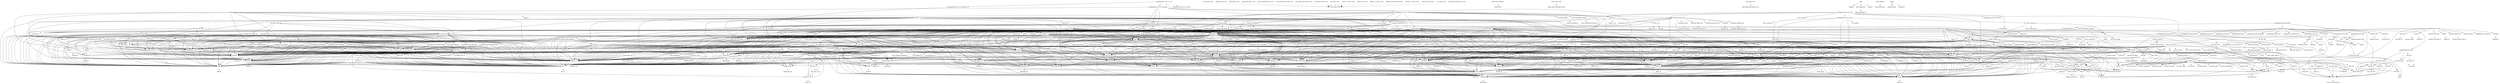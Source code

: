digraph depends {
    node [shape=plaintext]
alsa_state -> alsa_state_lic [style=dotted];
alsa_state -> alsa_states [style=dotted];
alsa_state -> alsa_utils_alsactl;
alsa_utils_alsactl -> alsa_states [style=dotted];
alsa_utils_alsactl -> libasound2;
alsa_utils_alsamixer -> libasound2;
alsa_utils_alsamixer -> libformw5;
alsa_utils_alsamixer -> libmenuw5;
alsa_utils_alsamixer -> libncursesw5;
alsa_utils_alsamixer -> libpanelw5;
alsa_utils_alsamixer -> libtinfo5;
apm -> libapm1;
apmd -> apmd_lic [style=dotted];
apmd -> libapm1;
avahi_daemon -> base_passwd;
avahi_daemon -> libavahi_common3;
avahi_daemon -> libavahi_core7;
avahi_daemon -> libcap2;
avahi_daemon -> libdaemon0;
avahi_daemon -> libdbus_1_3;
avahi_daemon -> libexpat1;
avahi_daemon -> libnss_mdns [style=dotted];
avahi_daemon -> shadow;
avahi_locale_en_gb -> virtual_locale_en_gb [style=dotted];
base_files -> base_files_lic [style=dotted];
base_passwd -> base_passwd_lic [style=dotted];
bluez4 -> bluez4_lic [style=dotted];
bluez4 -> bluez4_systemd [style=dotted];
bluez4 -> libdbus_1_3;
bluez4 -> libglib_2_0_0;
bluez4 -> libreadline6;
bluez4 -> libsystemd_daemon0;
bluez4 -> libudev1;
bluez4 -> libusb_0_1_4;
bluez4 -> libusb_1_0_0;
bluez4_systemd -> bluez4;
bluez4_systemd -> systemd;
busybox -> busybox_lic [style=dotted];
busybox -> busybox_syslog [style=dotted];
busybox -> busybox_udhcpc [style=dotted];
busybox_syslog -> busybox_syslog_systemd [style=dotted];
busybox_syslog_systemd -> busybox_syslog;
busybox_syslog_systemd -> systemd;
connman -> base_passwd;
connman -> bluez4;
connman -> connman_conf [style=dotted];
connman -> connman_lic [style=dotted];
connman -> connman_systemd [style=dotted];
connman -> dbus_1;
connman -> iptables;
connman -> libdbus_1_3;
connman -> libglib_2_0_0;
connman -> libgnutls26;
connman -> ofono;
connman -> shadow;
connman -> wpa_supplicant;
connman_conf -> connman_conf_lic [style=dotted];
connman_gnome -> connman;
connman_gnome -> connman_gnome_lic [style=dotted];
connman_gnome -> hicolor_icon_theme;
connman_gnome -> libdbus_glib_1_2;
connman_gnome -> libglib_2_0_0;
connman_gnome -> libgtk_2_0;
connman_systemd -> connman;
connman_systemd -> systemd;
dbus_1 -> base_passwd;
dbus_1 -> dbus_lic [style=dotted];
dbus_1 -> libdbus_1_3;
dbus_1 -> libexpat1;
dbus_1 -> libx11_6;
dbus_1 -> shadow;
dbus_wait -> dbus_wait_lic [style=dotted];
dbus_wait -> libdbus_1_3;
dropbear -> dropbear_lic [style=dotted];
dropbear -> dropbear_systemd [style=dotted];
dropbear -> libz1;
dropbear_systemd -> dropbear;
dropbear_systemd -> systemd;
e2fsprogs_e2fsck -> libblkid1;
e2fsprogs_e2fsck -> libcom_err2;
e2fsprogs_e2fsck -> libe2p2;
e2fsprogs_e2fsck -> libext2fs2;
e2fsprogs_e2fsck -> libuuid1;
eglibc_gconv_iso8859_1 -> eglibc_gconv;
eglibc_locale_en_gb -> virtual_locale_en_gb [style=dotted];
fbset -> fbset_lic [style=dotted];
fbset -> fbset_modes [style=dotted];
fbset_modes -> fbset_modes_lic [style=dotted];
fontconfig_utils -> libfontconfig1;
formfactor -> formfactor_lic [style=dotted];
gaku -> gaku_lic [style=dotted];
gaku -> gst_plugins_base_alsa [style=dotted];
gaku -> gst_plugins_base_audioconvert;
gaku -> gst_plugins_base_audioresample;
gaku -> gst_plugins_base_ogg [style=dotted];
gaku -> gst_plugins_base_playbin;
gaku -> gst_plugins_base_typefindfunctions;
gaku -> gst_plugins_base_vorbis [style=dotted];
gaku -> gst_plugins_good_id3demux [style=dotted];
gaku -> gstreamer;
gaku -> libglib_2_0_0;
gaku -> libgtk_2_0;
gaku -> libowl_av0;
gconf -> dbus_x11;
gconf -> gconf_lic [style=dotted];
gconf -> libdbus_1_3;
gconf -> libdbus_glib_1_2;
gconf -> libffi6;
gconf -> libglib_2_0_0;
gconf -> libxml2;
gconf -> libz1;
gconf -> polkit;
gconf_locale_en_gb -> virtual_locale_en_gb [style=dotted];
gdk_pixbuf -> gdk_pixbuf_lic [style=dotted];
gdk_pixbuf -> libffi6;
gdk_pixbuf -> libglib_2_0_0;
gdk_pixbuf -> libpng15_15;
gdk_pixbuf -> libz1;
gdk_pixbuf_loader_gif -> gdk_pixbuf;
gdk_pixbuf_loader_gif -> libffi6;
gdk_pixbuf_loader_gif -> libglib_2_0_0;
gdk_pixbuf_loader_gif -> libpng15_15;
gdk_pixbuf_loader_gif -> libz1;
gdk_pixbuf_loader_jpeg -> gdk_pixbuf;
gdk_pixbuf_loader_jpeg -> libffi6;
gdk_pixbuf_loader_jpeg -> libglib_2_0_0;
gdk_pixbuf_loader_jpeg -> libjpeg8;
gdk_pixbuf_loader_jpeg -> libpng15_15;
gdk_pixbuf_loader_jpeg -> libz1;
gdk_pixbuf_loader_png -> gdk_pixbuf;
gdk_pixbuf_loader_png -> libffi6;
gdk_pixbuf_loader_png -> libglib_2_0_0;
gdk_pixbuf_loader_png -> libpng15_15;
gdk_pixbuf_loader_png -> libz1;
gdk_pixbuf_loader_xpm -> gdk_pixbuf;
gdk_pixbuf_loader_xpm -> libffi6;
gdk_pixbuf_loader_xpm -> libglib_2_0_0;
gdk_pixbuf_loader_xpm -> libpng15_15;
gdk_pixbuf_loader_xpm -> libz1;
gdk_pixbuf_locale_en_gb -> virtual_locale_en_gb [style=dotted];
glib_networking -> glib_networking_lic [style=dotted];
glib_networking -> libcap2;
glib_networking -> libffi6;
glib_networking -> libgcrypt11;
glib_networking -> libglib_2_0_0;
glib_networking -> libgnutls26;
glib_networking -> libgpg_error0;
glib_networking -> libproxy;
glib_networking -> libtasn1_3;
glib_networking -> libz1;
glib_networking_locale_en_gb -> virtual_locale_en_gb [style=dotted];
gst_meta_audio -> gst_meta_base;
gst_meta_audio -> gst_plugins_base_ogg;
gst_meta_audio -> gst_plugins_base_vorbis;
gst_meta_audio -> gst_plugins_good_flac;
gst_meta_audio -> gst_plugins_good_wavparse;
gst_meta_base -> gst_meta_base_lic [style=dotted];
gst_meta_base -> gst_meta_x11_base;
gst_meta_base -> gst_plugins_base_alsa;
gst_meta_base -> gst_plugins_base_audioconvert;
gst_meta_base -> gst_plugins_base_audioresample;
gst_meta_base -> gst_plugins_base_decodebin2;
gst_meta_base -> gst_plugins_base_decodebin;
gst_meta_base -> gst_plugins_base_ffmpegcolorspace;
gst_meta_base -> gst_plugins_base_gio;
gst_meta_base -> gst_plugins_base_playbin;
gst_meta_base -> gst_plugins_base_typefindfunctions;
gst_meta_base -> gst_plugins_base_videoscale;
gst_meta_base -> gst_plugins_base_volume;
gst_meta_base -> gst_plugins_good_autodetect;
gst_meta_base -> gst_plugins_good_souphttpsrc;
gst_meta_base -> gstreamer;
gst_meta_video -> gst_meta_audio [style=dotted];
gst_meta_video -> gst_meta_base;
gst_meta_video -> gst_plugins_base_theora;
gst_meta_video -> gst_plugins_good_avi;
gst_meta_video -> gst_plugins_good_matroska;
gst_meta_x11_base -> gst_plugins_base_ximagesink [style=dotted];
gst_meta_x11_base -> gst_plugins_base_xvimagesink [style=dotted];
gst_plugins_base -> gst_plugins_base_lic [style=dotted];
gst_plugins_base_alsa -> gst_plugins_base;
gst_plugins_base_alsa -> gstreamer;
gst_plugins_base_alsa -> libasound2;
gst_plugins_base_alsa -> libffi6;
gst_plugins_base_alsa -> libglib_2_0_0;
gst_plugins_base_alsa -> libgstaudio_0_10_0;
gst_plugins_base_alsa -> libgstinterfaces_0_10_0;
gst_plugins_base_alsa -> libgstpbutils_0_10_0;
gst_plugins_base_alsa -> libxml2;
gst_plugins_base_alsa -> libz1;
gst_plugins_base_audioconvert -> gst_plugins_base;
gst_plugins_base_audioconvert -> gstreamer;
gst_plugins_base_audioconvert -> libffi6;
gst_plugins_base_audioconvert -> libglib_2_0_0;
gst_plugins_base_audioconvert -> libgstaudio_0_10_0;
gst_plugins_base_audioconvert -> libgstinterfaces_0_10_0;
gst_plugins_base_audioconvert -> libgstpbutils_0_10_0;
gst_plugins_base_audioconvert -> libxml2;
gst_plugins_base_audioconvert -> libz1;
gst_plugins_base_audioresample -> gst_plugins_base;
gst_plugins_base_audioresample -> gstreamer;
gst_plugins_base_audioresample -> libffi6;
gst_plugins_base_audioresample -> libglib_2_0_0;
gst_plugins_base_audioresample -> libxml2;
gst_plugins_base_audioresample -> libz1;
gst_plugins_base_decodebin -> gst_plugins_base;
gst_plugins_base_decodebin -> gstreamer;
gst_plugins_base_decodebin -> libffi6;
gst_plugins_base_decodebin -> libglib_2_0_0;
gst_plugins_base_decodebin -> libgstpbutils_0_10_0;
gst_plugins_base_decodebin -> libxml2;
gst_plugins_base_decodebin -> libz1;
gst_plugins_base_decodebin2 -> gst_plugins_base;
gst_plugins_base_decodebin2 -> gstreamer;
gst_plugins_base_decodebin2 -> libffi6;
gst_plugins_base_decodebin2 -> libglib_2_0_0;
gst_plugins_base_decodebin2 -> libgstpbutils_0_10_0;
gst_plugins_base_decodebin2 -> libxml2;
gst_plugins_base_decodebin2 -> libz1;
gst_plugins_base_ffmpegcolorspace -> gst_plugins_base;
gst_plugins_base_ffmpegcolorspace -> gstreamer;
gst_plugins_base_ffmpegcolorspace -> libffi6;
gst_plugins_base_ffmpegcolorspace -> libglib_2_0_0;
gst_plugins_base_ffmpegcolorspace -> libgstvideo_0_10_0;
gst_plugins_base_ffmpegcolorspace -> libxml2;
gst_plugins_base_ffmpegcolorspace -> libz1;
gst_plugins_base_gio -> gst_plugins_base;
gst_plugins_base_gio -> gstreamer;
gst_plugins_base_gio -> libffi6;
gst_plugins_base_gio -> libglib_2_0_0;
gst_plugins_base_gio -> libxml2;
gst_plugins_base_gio -> libz1;
gst_plugins_base_locale_en_gb -> virtual_locale_en_gb [style=dotted];
gst_plugins_base_ogg -> gst_plugins_base;
gst_plugins_base_ogg -> gstreamer;
gst_plugins_base_ogg -> libffi6;
gst_plugins_base_ogg -> libglib_2_0_0;
gst_plugins_base_ogg -> libgstaudio_0_10_0;
gst_plugins_base_ogg -> libgstinterfaces_0_10_0;
gst_plugins_base_ogg -> libgstpbutils_0_10_0;
gst_plugins_base_ogg -> libgstriff_0_10_0;
gst_plugins_base_ogg -> libgsttag_0_10_0;
gst_plugins_base_ogg -> libogg0;
gst_plugins_base_ogg -> libxml2;
gst_plugins_base_ogg -> libz1;
gst_plugins_base_playbin -> gst_plugins_base;
gst_plugins_base_playbin -> gstreamer;
gst_plugins_base_playbin -> libffi6;
gst_plugins_base_playbin -> libglib_2_0_0;
gst_plugins_base_playbin -> libgstinterfaces_0_10_0;
gst_plugins_base_playbin -> libgstpbutils_0_10_0;
gst_plugins_base_playbin -> libgstvideo_0_10_0;
gst_plugins_base_playbin -> libxml2;
gst_plugins_base_playbin -> libz1;
gst_plugins_base_theora -> gst_plugins_base;
gst_plugins_base_theora -> gstreamer;
gst_plugins_base_theora -> libffi6;
gst_plugins_base_theora -> libglib_2_0_0;
gst_plugins_base_theora -> libgsttag_0_10_0;
gst_plugins_base_theora -> libgstvideo_0_10_0;
gst_plugins_base_theora -> libogg0;
gst_plugins_base_theora -> libtheora;
gst_plugins_base_theora -> libxml2;
gst_plugins_base_theora -> libz1;
gst_plugins_base_typefindfunctions -> gst_plugins_base;
gst_plugins_base_typefindfunctions -> gstreamer;
gst_plugins_base_typefindfunctions -> libffi6;
gst_plugins_base_typefindfunctions -> libglib_2_0_0;
gst_plugins_base_typefindfunctions -> libgstpbutils_0_10_0;
gst_plugins_base_typefindfunctions -> libxml2;
gst_plugins_base_typefindfunctions -> libz1;
gst_plugins_base_videoscale -> gst_plugins_base;
gst_plugins_base_videoscale -> gstreamer;
gst_plugins_base_videoscale -> libffi6;
gst_plugins_base_videoscale -> libglib_2_0_0;
gst_plugins_base_videoscale -> libgstvideo_0_10_0;
gst_plugins_base_videoscale -> libxml2;
gst_plugins_base_videoscale -> libz1;
gst_plugins_base_volume -> gst_plugins_base;
gst_plugins_base_volume -> gstreamer;
gst_plugins_base_volume -> libffi6;
gst_plugins_base_volume -> libglib_2_0_0;
gst_plugins_base_volume -> libgstaudio_0_10_0;
gst_plugins_base_volume -> libgstinterfaces_0_10_0;
gst_plugins_base_volume -> libgstpbutils_0_10_0;
gst_plugins_base_volume -> libxml2;
gst_plugins_base_volume -> libz1;
gst_plugins_base_vorbis -> gst_plugins_base;
gst_plugins_base_vorbis -> gstreamer;
gst_plugins_base_vorbis -> libffi6;
gst_plugins_base_vorbis -> libglib_2_0_0;
gst_plugins_base_vorbis -> libgstaudio_0_10_0;
gst_plugins_base_vorbis -> libgstinterfaces_0_10_0;
gst_plugins_base_vorbis -> libgstpbutils_0_10_0;
gst_plugins_base_vorbis -> libgsttag_0_10_0;
gst_plugins_base_vorbis -> libogg0;
gst_plugins_base_vorbis -> libvorbis;
gst_plugins_base_vorbis -> libxml2;
gst_plugins_base_vorbis -> libz1;
gst_plugins_base_ximagesink -> gst_plugins_base;
gst_plugins_base_ximagesink -> gstreamer;
gst_plugins_base_ximagesink -> libffi6;
gst_plugins_base_ximagesink -> libglib_2_0_0;
gst_plugins_base_ximagesink -> libgstinterfaces_0_10_0;
gst_plugins_base_ximagesink -> libgstvideo_0_10_0;
gst_plugins_base_ximagesink -> libice6;
gst_plugins_base_ximagesink -> libsm6;
gst_plugins_base_ximagesink -> libuuid1;
gst_plugins_base_ximagesink -> libx11_6;
gst_plugins_base_ximagesink -> libxau6;
gst_plugins_base_ximagesink -> libxcb1;
gst_plugins_base_ximagesink -> libxdmcp6;
gst_plugins_base_ximagesink -> libxext6;
gst_plugins_base_ximagesink -> libxml2;
gst_plugins_base_ximagesink -> libz1;
gst_plugins_base_xvimagesink -> gst_plugins_base;
gst_plugins_base_xvimagesink -> gstreamer;
gst_plugins_base_xvimagesink -> libffi6;
gst_plugins_base_xvimagesink -> libglib_2_0_0;
gst_plugins_base_xvimagesink -> libgstinterfaces_0_10_0;
gst_plugins_base_xvimagesink -> libgstvideo_0_10_0;
gst_plugins_base_xvimagesink -> libice6;
gst_plugins_base_xvimagesink -> libsm6;
gst_plugins_base_xvimagesink -> libuuid1;
gst_plugins_base_xvimagesink -> libx11_6;
gst_plugins_base_xvimagesink -> libxau6;
gst_plugins_base_xvimagesink -> libxcb1;
gst_plugins_base_xvimagesink -> libxdmcp6;
gst_plugins_base_xvimagesink -> libxext6;
gst_plugins_base_xvimagesink -> libxml2;
gst_plugins_base_xvimagesink -> libxv1;
gst_plugins_base_xvimagesink -> libz1;
gst_plugins_good -> gst_plugins_good_lic [style=dotted];
gst_plugins_good_autodetect -> gst_plugins_good;
gst_plugins_good_autodetect -> gstreamer;
gst_plugins_good_autodetect -> libffi6;
gst_plugins_good_autodetect -> libglib_2_0_0;
gst_plugins_good_autodetect -> libxml2;
gst_plugins_good_autodetect -> libz1;
gst_plugins_good_avi -> gst_plugins_good;
gst_plugins_good_avi -> gstreamer;
gst_plugins_good_avi -> libffi6;
gst_plugins_good_avi -> libglib_2_0_0;
gst_plugins_good_avi -> libgstaudio_0_10_0;
gst_plugins_good_avi -> libgstinterfaces_0_10_0;
gst_plugins_good_avi -> libgstpbutils_0_10_0;
gst_plugins_good_avi -> libgstriff_0_10_0;
gst_plugins_good_avi -> libgsttag_0_10_0;
gst_plugins_good_avi -> libxml2;
gst_plugins_good_avi -> libz1;
gst_plugins_good_flac -> gst_plugins_good;
gst_plugins_good_flac -> gstreamer;
gst_plugins_good_flac -> libffi6;
gst_plugins_good_flac -> libflac8;
gst_plugins_good_flac -> libglib_2_0_0;
gst_plugins_good_flac -> libgstaudio_0_10_0;
gst_plugins_good_flac -> libgstinterfaces_0_10_0;
gst_plugins_good_flac -> libgstpbutils_0_10_0;
gst_plugins_good_flac -> libgsttag_0_10_0;
gst_plugins_good_flac -> libogg0;
gst_plugins_good_flac -> libxml2;
gst_plugins_good_flac -> libz1;
gst_plugins_good_id3demux -> gst_plugins_good;
gst_plugins_good_id3demux -> gstreamer;
gst_plugins_good_id3demux -> libffi6;
gst_plugins_good_id3demux -> libglib_2_0_0;
gst_plugins_good_id3demux -> libgstpbutils_0_10_0;
gst_plugins_good_id3demux -> libgsttag_0_10_0;
gst_plugins_good_id3demux -> libxml2;
gst_plugins_good_id3demux -> libz1;
gst_plugins_good_locale_en_gb -> virtual_locale_en_gb [style=dotted];
gst_plugins_good_matroska -> gst_plugins_good;
gst_plugins_good_matroska -> gstreamer;
gst_plugins_good_matroska -> libbz2_0;
gst_plugins_good_matroska -> libffi6;
gst_plugins_good_matroska -> libglib_2_0_0;
gst_plugins_good_matroska -> libgstaudio_0_10_0;
gst_plugins_good_matroska -> libgstinterfaces_0_10_0;
gst_plugins_good_matroska -> libgstpbutils_0_10_0;
gst_plugins_good_matroska -> libgstriff_0_10_0;
gst_plugins_good_matroska -> libgsttag_0_10_0;
gst_plugins_good_matroska -> libxml2;
gst_plugins_good_matroska -> libz1;
gst_plugins_good_souphttpsrc -> gst_plugins_good;
gst_plugins_good_souphttpsrc -> gstreamer;
gst_plugins_good_souphttpsrc -> libcap2;
gst_plugins_good_souphttpsrc -> libdbus_1_3;
gst_plugins_good_souphttpsrc -> libffi6;
gst_plugins_good_souphttpsrc -> libgcrypt11;
gst_plugins_good_souphttpsrc -> libglib_2_0_0;
gst_plugins_good_souphttpsrc -> libgnome_keyring0;
gst_plugins_good_souphttpsrc -> libgpg_error0;
gst_plugins_good_souphttpsrc -> libgsttag_0_10_0;
gst_plugins_good_souphttpsrc -> libsoup_2_4;
gst_plugins_good_souphttpsrc -> libsqlite3_0;
gst_plugins_good_souphttpsrc -> libxml2;
gst_plugins_good_souphttpsrc -> libz1;
gst_plugins_good_wavparse -> gst_plugins_good;
gst_plugins_good_wavparse -> gstreamer;
gst_plugins_good_wavparse -> libffi6;
gst_plugins_good_wavparse -> libglib_2_0_0;
gst_plugins_good_wavparse -> libgstaudio_0_10_0;
gst_plugins_good_wavparse -> libgstinterfaces_0_10_0;
gst_plugins_good_wavparse -> libgstpbutils_0_10_0;
gst_plugins_good_wavparse -> libgstriff_0_10_0;
gst_plugins_good_wavparse -> libgsttag_0_10_0;
gst_plugins_good_wavparse -> libxml2;
gst_plugins_good_wavparse -> libz1;
gstreamer -> gstreamer_lic [style=dotted];
gstreamer -> libffi6;
gstreamer -> libglib_2_0_0;
gstreamer -> libxml2;
gstreamer -> libz1;
gstreamer_locale_en_gb -> virtual_locale_en_gb [style=dotted];
gtk_locale_en_gb -> virtual_locale_en_gb [style=dotted];
gtk_sato_engine -> gdk_pixbuf;
gtk_sato_engine -> gtk_sato_engine_lic [style=dotted];
gtk_sato_engine -> harfbuzz;
gtk_sato_engine -> libatk_1_0_0;
gtk_sato_engine -> libcairo2;
gtk_sato_engine -> libexpat1;
gtk_sato_engine -> libffi6;
gtk_sato_engine -> libfontconfig1;
gtk_sato_engine -> libfreetype6;
gtk_sato_engine -> libglib_2_0_0;
gtk_sato_engine -> libgtk_2_0;
gtk_sato_engine -> libicudata50;
gtk_sato_engine -> libicule50;
gtk_sato_engine -> libicuuc50;
gtk_sato_engine -> libpixman_1_0;
gtk_sato_engine -> libpng15_15;
gtk_sato_engine -> libstdc6;
gtk_sato_engine -> libx11_6;
gtk_sato_engine -> libxau6;
gtk_sato_engine -> libxcb1;
gtk_sato_engine -> libxcb_render0;
gtk_sato_engine -> libxcb_shm0;
gtk_sato_engine -> libxdmcp6;
gtk_sato_engine -> libxext6;
gtk_sato_engine -> libxrender1;
gtk_sato_engine -> libz1;
gtk_sato_engine -> pango;
gtk_theme_sato -> gtk_sato_engine;
harfbuzz -> harfbuzz_lic [style=dotted];
harfbuzz -> libcairo2;
harfbuzz -> libffi6;
harfbuzz -> libfreetype6;
harfbuzz -> libglib_2_0_0;
harfbuzz -> libicudata50;
harfbuzz -> libicule50;
harfbuzz -> libicuuc50;
harfbuzz -> libstdc6;
hicolor_icon_theme -> hicolor_icon_theme;
hicolor_icon_theme -> hicolor_icon_theme_lic [style=dotted];
hostap_utils -> hostap_utils_lic [style=dotted];
initscripts -> initscripts_lic [style=dotted];
iptables -> iptables_lic [style=dotted];
irda_utils -> irda_utils_lic [style=dotted];
kmod -> kmod_lic [style=dotted];
kmod -> libkmod2;
leafpad -> leafpad_lic [style=dotted];
leafpad -> libcairo2;
leafpad -> libglib_2_0_0;
leafpad -> libgtk_2_0;
leafpad -> pango;
libacl1 -> libattr1;
libasound2 -> alsa_conf_base;
libasound_module_bluez -> libasound2;
libatk_1_0_0 -> libatk_1_0_lic [style=dotted];
libatk_1_0_0 -> libffi6;
libatk_1_0_0 -> libglib_2_0_0;
libatk_1_0_locale_en_gb -> virtual_locale_en_gb [style=dotted];
libavahi_client3 -> libavahi_common3;
libavahi_client3 -> libdbus_1_3;
libavahi_core7 -> libavahi_common3;
libblkid1 -> libuuid1;
libcairo2 -> libcairo_lic [style=dotted];
libcairo2 -> libexpat1;
libcairo2 -> libfontconfig1;
libcairo2 -> libfreetype6;
libcairo2 -> libpixman_1_0;
libcairo2 -> libpng15_15;
libcairo2 -> libx11_6;
libcairo2 -> libxau6;
libcairo2 -> libxcb1;
libcairo2 -> libxcb_render0;
libcairo2 -> libxcb_shm0;
libcairo2 -> libxdmcp6;
libcairo2 -> libxext6;
libcairo2 -> libxrender1;
libcairo2 -> libz1;
libcap2 -> libcap_lic [style=dotted];
libcroco -> libcroco_lic [style=dotted];
libcroco -> libglib_2_0_0;
libcroco -> libxml2;
libcroco -> libz1;
libdaemon0 -> libdaemon_lic [style=dotted];
libdbus_1_3 -> dbus_1 [style=dotted];
libdbus_glib_1_2 -> libdbus_1_3;
libdbus_glib_1_2 -> libdbus_glib_1_lic [style=dotted];
libdbus_glib_1_2 -> libffi6;
libdbus_glib_1_2 -> libglib_2_0_0;
libdbus_glib_1_2 -> libz1;
libdmx1 -> libdmx_lic [style=dotted];
libdmx1 -> libx11_6;
libdmx1 -> libxau6;
libdmx1 -> libxcb1;
libdmx1 -> libxdmcp6;
libdmx1 -> libxext6;
libdricore9_0_1_1 -> libstdc6;
libdrm2 -> libdrm_lic [style=dotted];
liberation_fonts -> fontconfig_utils;
liberation_fonts -> liberation_fonts_lic [style=dotted];
libexpat1 -> libexpat_lic [style=dotted];
libext2fs2 -> libblkid1;
libext2fs2 -> libcom_err2;
libfakekey0 -> libfakekey_lic [style=dotted];
libfakekey0 -> libx11_6;
libfakekey0 -> libxau6;
libfakekey0 -> libxcb1;
libfakekey0 -> libxdmcp6;
libfakekey0 -> libxext6;
libfakekey0 -> libxi6;
libfakekey0 -> libxtst6;
libffi6 -> libffi_lic [style=dotted];
libflac8 -> libogg0;
libfm -> gdk_pixbuf;
libfm -> harfbuzz;
libfm -> libatk_1_0_0;
libfm -> libcairo2;
libfm -> libexpat1;
libfm -> libffi6;
libfm -> libfm_lic [style=dotted];
libfm -> libfontconfig1;
libfm -> libfreetype6;
libfm -> libglib_2_0_0;
libfm -> libgtk_2_0;
libfm -> libicudata50;
libfm -> libicule50;
libfm -> libicuuc50;
libfm -> libmenu_cache2;
libfm -> libpixman_1_0;
libfm -> libpng15_15;
libfm -> libstdc6;
libfm -> libx11_6;
libfm -> libxau6;
libfm -> libxcb1;
libfm -> libxcb_render0;
libfm -> libxcb_shm0;
libfm -> libxdmcp6;
libfm -> libxext6;
libfm -> libxrender1;
libfm -> libz1;
libfm -> pango;
libfm_locale_en_gb -> virtual_locale_en_gb [style=dotted];
libfontconfig1 -> libexpat1;
libfontconfig1 -> libfontconfig_lic [style=dotted];
libfontconfig1 -> libfreetype6;
libfontenc1 -> libfontenc_lic [style=dotted];
libfontenc1 -> libz1;
libformw5 -> libncursesw5;
libformw5 -> libtinfo5;
libfreetype6 -> libfreetype_lic [style=dotted];
libgcrypt11 -> libcap2;
libgcrypt11 -> libgcrypt_lic [style=dotted];
libgcrypt11 -> libgpg_error0;
libglib_2_0_0 -> libffi6;
libglib_2_0_0 -> libglib_2_0_lic [style=dotted];
libglib_2_0_0 -> libz1;
libglib_2_0_locale_en_gb -> virtual_locale_en_gb [style=dotted];
libgnome_keyring0 -> libcap2;
libgnome_keyring0 -> libdbus_1_3;
libgnome_keyring0 -> libgcrypt11;
libgnome_keyring0 -> libglib_2_0_0;
libgnome_keyring0 -> libgnome_keyring_lic [style=dotted];
libgnome_keyring0 -> libgpg_error0;
libgnome_keyring_locale_en_gb -> virtual_locale_en_gb [style=dotted];
libgnutls26 -> libcap2;
libgnutls26 -> libgcrypt11;
libgnutls26 -> libgnutls_lic [style=dotted];
libgnutls26 -> libgpg_error0;
libgnutls26 -> libtasn1_3;
libgnutls26 -> libz1;
libgpg_error0 -> libgpg_error_lic [style=dotted];
libgstaudio_0_10_0 -> gstreamer;
libgstaudio_0_10_0 -> libffi6;
libgstaudio_0_10_0 -> libglib_2_0_0;
libgstaudio_0_10_0 -> libgstinterfaces_0_10_0;
libgstaudio_0_10_0 -> libgstpbutils_0_10_0;
libgstaudio_0_10_0 -> libxml2;
libgstaudio_0_10_0 -> libz1;
libgstinterfaces_0_10_0 -> gstreamer;
libgstinterfaces_0_10_0 -> libffi6;
libgstinterfaces_0_10_0 -> libglib_2_0_0;
libgstinterfaces_0_10_0 -> libxml2;
libgstinterfaces_0_10_0 -> libz1;
libgstpbutils_0_10_0 -> gstreamer;
libgstpbutils_0_10_0 -> libffi6;
libgstpbutils_0_10_0 -> libglib_2_0_0;
libgstpbutils_0_10_0 -> libxml2;
libgstpbutils_0_10_0 -> libz1;
libgstriff_0_10_0 -> gstreamer;
libgstriff_0_10_0 -> libffi6;
libgstriff_0_10_0 -> libglib_2_0_0;
libgstriff_0_10_0 -> libgstaudio_0_10_0;
libgstriff_0_10_0 -> libgstinterfaces_0_10_0;
libgstriff_0_10_0 -> libgstpbutils_0_10_0;
libgstriff_0_10_0 -> libgsttag_0_10_0;
libgstriff_0_10_0 -> libxml2;
libgstriff_0_10_0 -> libz1;
libgsttag_0_10_0 -> gstreamer;
libgsttag_0_10_0 -> libffi6;
libgsttag_0_10_0 -> libglib_2_0_0;
libgsttag_0_10_0 -> libxml2;
libgsttag_0_10_0 -> libz1;
libgstvideo_0_10_0 -> gstreamer;
libgstvideo_0_10_0 -> libffi6;
libgstvideo_0_10_0 -> libglib_2_0_0;
libgstvideo_0_10_0 -> libxml2;
libgstvideo_0_10_0 -> libz1;
libgtk_2_0 -> gdk_pixbuf;
libgtk_2_0 -> gdk_pixbuf_loader_gif [style=dotted];
libgtk_2_0 -> gdk_pixbuf_loader_jpeg [style=dotted];
libgtk_2_0 -> gdk_pixbuf_loader_png [style=dotted];
libgtk_2_0 -> gdk_pixbuf_loader_xpm [style=dotted];
libgtk_2_0 -> glibc_gconv_iso8859_1 [style=dotted];
libgtk_2_0 -> gtk_lic [style=dotted];
libgtk_2_0 -> harfbuzz;
libgtk_2_0 -> libatk_1_0_0;
libgtk_2_0 -> libcairo2;
libgtk_2_0 -> liberation_fonts [style=dotted];
libgtk_2_0 -> libexpat1;
libgtk_2_0 -> libffi6;
libgtk_2_0 -> libfontconfig1;
libgtk_2_0 -> libfreetype6;
libgtk_2_0 -> libglib_2_0_0;
libgtk_2_0 -> libicudata50;
libgtk_2_0 -> libicule50;
libgtk_2_0 -> libicuuc50;
libgtk_2_0 -> libpixman_1_0;
libgtk_2_0 -> libpng15_15;
libgtk_2_0 -> libstdc6;
libgtk_2_0 -> libx11_6;
libgtk_2_0 -> libxau6;
libgtk_2_0 -> libxcb1;
libgtk_2_0 -> libxcb_render0;
libgtk_2_0 -> libxcb_shm0;
libgtk_2_0 -> libxcomposite1;
libgtk_2_0 -> libxcursor1;
libgtk_2_0 -> libxdamage1;
libgtk_2_0 -> libxdmcp6;
libgtk_2_0 -> libxext6;
libgtk_2_0 -> libxfixes3;
libgtk_2_0 -> libxrandr2;
libgtk_2_0 -> libxrender1;
libgtk_2_0 -> libz1;
libgtk_2_0 -> pango;
libgtk_2_0 -> shared_mime_info [style=dotted];
libice6 -> libice_lic [style=dotted];
libicule50 -> libicudata50;
libicule50 -> libicuuc50;
libicule50 -> libstdc6;
libicuuc50 -> libicudata50;
libicuuc50 -> libstdc6;
libjpeg8 -> libjpeg_lic [style=dotted];
libmb1 -> libexpat1;
libmb1 -> libfontconfig1;
libmb1 -> libfreetype6;
libmb1 -> libjpeg8;
libmb1 -> libmb_lic [style=dotted];
libmb1 -> libpng15_15;
libmb1 -> libx11_6;
libmb1 -> libxau6;
libmb1 -> libxcb1;
libmb1 -> libxdmcp6;
libmb1 -> libxext6;
libmb1 -> libxft2;
libmb1 -> libxrender1;
libmb1 -> libxsettings_client0;
libmb1 -> libz1;
libmenu_cache2 -> libffi6;
libmenu_cache2 -> libglib_2_0_0;
libmenu_cache2 -> libmenu_cache_lic [style=dotted];
libmenu_cache2 -> libz1;
libmenuw5 -> libncursesw5;
libmenuw5 -> libtinfo5;
libncurses5 -> libtinfo5;
libncursesw5 -> libtinfo5;
libnl_3_201 -> libnl_3_lic [style=dotted];
libnl_3_cli -> libnl_3_201;
libnl_3_cli -> libnl_3_genl;
libnl_3_cli -> libnl_nf_3_201;
libnl_3_cli -> libnl_route_3_201;
libnl_3_genl -> libnl_3_201;
libnl_3_genl -> libnl_3_cli;
libnl_nf_3_201 -> libnl_3_201;
libnl_nf_3_201 -> libnl_route_3_201;
libnl_route_3_201 -> libnl_3_201;
libnss_mdns -> avahi_daemon;
libnss_mdns -> libnss_mdns_lic [style=dotted];
libogg0 -> libogg_lic [style=dotted];
libowl_av0 -> gdk_pixbuf;
libowl_av0 -> gst_meta_audio [style=dotted];
libowl_av0 -> gst_meta_base;
libowl_av0 -> gst_meta_video [style=dotted];
libowl_av0 -> gstreamer;
libowl_av0 -> harfbuzz;
libowl_av0 -> libatk_1_0_0;
libowl_av0 -> libcairo2;
libowl_av0 -> libexpat1;
libowl_av0 -> libffi6;
libowl_av0 -> libfontconfig1;
libowl_av0 -> libfreetype6;
libowl_av0 -> libglib_2_0_0;
libowl_av0 -> libgstinterfaces_0_10_0;
libowl_av0 -> libgtk_2_0;
libowl_av0 -> libicudata50;
libowl_av0 -> libicule50;
libowl_av0 -> libicuuc50;
libowl_av0 -> libowl_av_lic [style=dotted];
libowl_av0 -> libpixman_1_0;
libowl_av0 -> libpng15_15;
libowl_av0 -> libstdc6;
libowl_av0 -> libx11_6;
libowl_av0 -> libxau6;
libowl_av0 -> libxcb1;
libowl_av0 -> libxcb_render0;
libowl_av0 -> libxcb_shm0;
libowl_av0 -> libxdmcp6;
libowl_av0 -> libxext6;
libowl_av0 -> libxml2;
libowl_av0 -> libxrender1;
libowl_av0 -> libz1;
libowl_av0 -> pango;
libpanelw5 -> libncursesw5;
libpanelw5 -> libtinfo5;
libpciaccess0 -> libpciaccess_lic [style=dotted];
libpixman_1_0 -> libpixman_1_lic [style=dotted];
libpng15_15 -> libpng15_lic [style=dotted];
libpng15_15 -> libz1;
libproxy -> libglib_2_0_0;
libproxy -> libproxy_lic [style=dotted];
libproxy -> libstdc6;
libreadline6 -> libreadline_lic [style=dotted];
libreadline6 -> libtinfo5;
librsvg_2_2 -> gdk_pixbuf;
librsvg_2_2 -> harfbuzz;
librsvg_2_2 -> libcairo2;
librsvg_2_2 -> libcroco;
librsvg_2_2 -> libexpat1;
librsvg_2_2 -> libffi6;
librsvg_2_2 -> libfontconfig1;
librsvg_2_2 -> libfreetype6;
librsvg_2_2 -> libglib_2_0_0;
librsvg_2_2 -> libicudata50;
librsvg_2_2 -> libicule50;
librsvg_2_2 -> libicuuc50;
librsvg_2_2 -> libpixman_1_0;
librsvg_2_2 -> libpng15_15;
librsvg_2_2 -> librsvg_2_lic [style=dotted];
librsvg_2_2 -> libstdc6;
librsvg_2_2 -> libx11_6;
librsvg_2_2 -> libxau6;
librsvg_2_2 -> libxcb1;
librsvg_2_2 -> libxcb_render0;
librsvg_2_2 -> libxcb_shm0;
librsvg_2_2 -> libxdmcp6;
librsvg_2_2 -> libxext6;
librsvg_2_2 -> libxml2;
librsvg_2_2 -> libxrender1;
librsvg_2_2 -> libz1;
librsvg_2_2 -> pango;
libsdl_1_2_0 -> libsdl_1_2_lic [style=dotted];
libsdl_1_2_0 -> libts_1_0_0;
libsm6 -> libice6;
libsm6 -> libsm_lic [style=dotted];
libsm6 -> libuuid1;
libsoup_2_4 -> glib_networking [style=dotted];
libsoup_2_4 -> libcap2;
libsoup_2_4 -> libdbus_1_3;
libsoup_2_4 -> libffi6;
libsoup_2_4 -> libgcrypt11;
libsoup_2_4 -> libglib_2_0_0;
libsoup_2_4 -> libgnome_keyring0;
libsoup_2_4 -> libgpg_error0;
libsoup_2_4 -> libsoup_2_4_lic [style=dotted];
libsoup_2_4 -> libsqlite3_0;
libsoup_2_4 -> libxml2;
libsoup_2_4 -> libz1;
libsoup_2_4_locale_en_gb -> virtual_locale_en_gb [style=dotted];
libssl1_0_0 -> libcrypto1_0_0;
libstartup_notification_1_0 -> libstartup_notification_1_lic [style=dotted];
libstartup_notification_1_0 -> libx11_6;
libstartup_notification_1_0 -> libx11_xcb1;
libstartup_notification_1_0 -> libxau6;
libstartup_notification_1_0 -> libxcb1;
libstartup_notification_1_0 -> libxcb_util1;
libstartup_notification_1_0 -> libxdmcp6;
libsystemd_journal0 -> libcap2;
libsystemd_journal0 -> libgcrypt11;
libsystemd_journal0 -> libgpg_error0;
libsystemd_journal0 -> liblzma5;
libsystemd_journal0 -> libsystemd_daemon0;
libsystemd_login0 -> libsystemd_daemon0;
libtasn1_3 -> libtasn1_lic [style=dotted];
libtheora -> libogg0;
libtheora -> libtheora_lic [style=dotted];
libtinfo5 -> ncurses_terminfo_base [style=dotted];
libtirpc1 -> libtirpc_lic [style=dotted];
libts_1_0_0 -> libts_1_0_lic [style=dotted];
libts_1_0_0 -> pointercal [style=dotted];
libts_1_0_0 -> tslib_conf;
libudev1 -> libsystemd_daemon0;
libusb_0_1_4 -> libusb_0_1_lic [style=dotted];
libusb_0_1_4 -> libusb_1_0_0;
libusb_1_0_0 -> libusb_1_0_lic [style=dotted];
libvorbis -> libogg0;
libvorbis -> libvorbis_lic [style=dotted];
libvte9 -> gdk_pixbuf;
libvte9 -> harfbuzz;
libvte9 -> libatk_1_0_0;
libvte9 -> libcairo2;
libvte9 -> libexpat1;
libvte9 -> libffi6;
libvte9 -> libfontconfig1;
libvte9 -> libfreetype6;
libvte9 -> libglib_2_0_0;
libvte9 -> libgtk_2_0;
libvte9 -> libicudata50;
libvte9 -> libicule50;
libvte9 -> libicuuc50;
libvte9 -> libncurses5;
libvte9 -> libpixman_1_0;
libvte9 -> libpng15_15;
libvte9 -> libstdc6;
libvte9 -> libtinfo5;
libvte9 -> libx11_6;
libvte9 -> libxau6;
libvte9 -> libxcb1;
libvte9 -> libxcb_render0;
libvte9 -> libxcb_shm0;
libvte9 -> libxdmcp6;
libvte9 -> libxext6;
libvte9 -> libxrender1;
libvte9 -> libz1;
libvte9 -> pango;
libvte9 -> vte_termcap;
libx11_6 -> libx11_lic [style=dotted];
libx11_6 -> libxau6;
libx11_6 -> libxcb1;
libx11_6 -> libxdmcp6;
libx11_xcb1 -> libx11_6;
libx11_xcb1 -> libxau6;
libx11_xcb1 -> libxcb1;
libx11_xcb1 -> libxdmcp6;
libxau6 -> libxau_lic [style=dotted];
libxaw7_7 -> libice6;
libxaw7_7 -> libsm6;
libxaw7_7 -> libuuid1;
libxaw7_7 -> libx11_6;
libxaw7_7 -> libxau6;
libxaw7_7 -> libxcb1;
libxaw7_7 -> libxdmcp6;
libxaw7_7 -> libxext6;
libxaw7_7 -> libxmu6;
libxaw7_7 -> libxpm4;
libxaw7_7 -> libxt6;
libxcb1 -> libxau6;
libxcb1 -> libxcb_lic [style=dotted];
libxcb1 -> libxdmcp6;
libxcb_render0 -> libxau6;
libxcb_render0 -> libxcb1;
libxcb_render0 -> libxdmcp6;
libxcb_shm0 -> libxau6;
libxcb_shm0 -> libxcb1;
libxcb_shm0 -> libxdmcp6;
libxcb_util1 -> libxau6;
libxcb_util1 -> libxcb1;
libxcb_util1 -> libxcb_util_lic [style=dotted];
libxcb_util1 -> libxdmcp6;
libxcomposite1 -> libx11_6;
libxcomposite1 -> libxau6;
libxcomposite1 -> libxcb1;
libxcomposite1 -> libxcomposite_lic [style=dotted];
libxcomposite1 -> libxdmcp6;
libxcursor1 -> libx11_6;
libxcursor1 -> libxau6;
libxcursor1 -> libxcb1;
libxcursor1 -> libxcursor_lic [style=dotted];
libxcursor1 -> libxdmcp6;
libxcursor1 -> libxfixes3;
libxcursor1 -> libxrender1;
libxdamage1 -> libx11_6;
libxdamage1 -> libxau6;
libxdamage1 -> libxcb1;
libxdamage1 -> libxdamage_lic [style=dotted];
libxdamage1 -> libxdmcp6;
libxdamage1 -> libxfixes3;
libxdmcp6 -> libxdmcp_lic [style=dotted];
libxext6 -> libx11_6;
libxext6 -> libxau6;
libxext6 -> libxcb1;
libxext6 -> libxdmcp6;
libxext6 -> libxext_lic [style=dotted];
libxfixes3 -> libx11_6;
libxfixes3 -> libxau6;
libxfixes3 -> libxcb1;
libxfixes3 -> libxdmcp6;
libxfixes3 -> libxfixes_lic [style=dotted];
libxfont1 -> libfontenc1;
libxfont1 -> libfreetype6;
libxfont1 -> libxfont_lic [style=dotted];
libxfont1 -> libz1;
libxft2 -> libexpat1;
libxft2 -> libfontconfig1;
libxft2 -> libfreetype6;
libxft2 -> libx11_6;
libxft2 -> libxau6;
libxft2 -> libxcb1;
libxft2 -> libxdmcp6;
libxft2 -> libxft_lic [style=dotted];
libxft2 -> libxrender1;
libxi6 -> libx11_6;
libxi6 -> libxau6;
libxi6 -> libxcb1;
libxi6 -> libxdmcp6;
libxi6 -> libxext6;
libxi6 -> libxi_lic [style=dotted];
libxinerama1 -> libx11_6;
libxinerama1 -> libxau6;
libxinerama1 -> libxcb1;
libxinerama1 -> libxdmcp6;
libxinerama1 -> libxext6;
libxinerama1 -> libxinerama_lic [style=dotted];
libxkbfile1 -> libx11_6;
libxkbfile1 -> libxau6;
libxkbfile1 -> libxcb1;
libxkbfile1 -> libxdmcp6;
libxkbfile1 -> libxkbfile_lic [style=dotted];
libxml2 -> libxml2_lic [style=dotted];
libxml2 -> libz1;
libxmu6 -> libice6;
libxmu6 -> libsm6;
libxmu6 -> libuuid1;
libxmu6 -> libx11_6;
libxmu6 -> libxau6;
libxmu6 -> libxcb1;
libxmu6 -> libxdmcp6;
libxmu6 -> libxext6;
libxmu6 -> libxmu_lic [style=dotted];
libxmu6 -> libxt6;
libxmuu1 -> libx11_6;
libxmuu1 -> libxau6;
libxmuu1 -> libxcb1;
libxmuu1 -> libxdmcp6;
libxpm4 -> libx11_6;
libxpm4 -> libxau6;
libxpm4 -> libxcb1;
libxpm4 -> libxdmcp6;
libxpm4 -> libxpm_lic [style=dotted];
libxrandr2 -> libx11_6;
libxrandr2 -> libxau6;
libxrandr2 -> libxcb1;
libxrandr2 -> libxdmcp6;
libxrandr2 -> libxext6;
libxrandr2 -> libxrandr_lic [style=dotted];
libxrandr2 -> libxrender1;
libxrender1 -> libx11_6;
libxrender1 -> libxau6;
libxrender1 -> libxcb1;
libxrender1 -> libxdmcp6;
libxrender1 -> libxrender_lic [style=dotted];
libxsettings_client0 -> libx11_6;
libxsettings_client0 -> libxau6;
libxsettings_client0 -> libxcb1;
libxsettings_client0 -> libxdmcp6;
libxsettings_client0 -> libxsettings_client_lic [style=dotted];
libxt6 -> libice6;
libxt6 -> libsm6;
libxt6 -> libuuid1;
libxt6 -> libx11_6;
libxt6 -> libxau6;
libxt6 -> libxcb1;
libxt6 -> libxdmcp6;
libxt6 -> libxt_lic [style=dotted];
libxtst6 -> libx11_6;
libxtst6 -> libxau6;
libxtst6 -> libxcb1;
libxtst6 -> libxdmcp6;
libxtst6 -> libxext6;
libxtst6 -> libxi6;
libxtst6 -> libxtst_lic [style=dotted];
libxv1 -> libx11_6;
libxv1 -> libxau6;
libxv1 -> libxcb1;
libxv1 -> libxdmcp6;
libxv1 -> libxext6;
libxv1 -> libxv_lic [style=dotted];
libxxf86dga1 -> libx11_6;
libxxf86dga1 -> libxau6;
libxxf86dga1 -> libxcb1;
libxxf86dga1 -> libxdmcp6;
libxxf86dga1 -> libxext6;
libxxf86dga1 -> libxxf86dga_lic [style=dotted];
libxxf86misc1 -> libx11_6;
libxxf86misc1 -> libxau6;
libxxf86misc1 -> libxcb1;
libxxf86misc1 -> libxdmcp6;
libxxf86misc1 -> libxext6;
libxxf86misc1 -> libxxf86misc_lic [style=dotted];
libxxf86vm1 -> libx11_6;
libxxf86vm1 -> libxau6;
libxxf86vm1 -> libxcb1;
libxxf86vm1 -> libxdmcp6;
libxxf86vm1 -> libxext6;
libxxf86vm1 -> libxxf86vm_lic [style=dotted];
libz1 -> libz_lic [style=dotted];
locale_base_en_gb -> eglibc_binary_localedata_en_gb;
locale_base_en_us -> eglibc_binary_localedata_en_us;
matchbox_config_gtk -> gconf;
matchbox_config_gtk -> libglib_2_0_0;
matchbox_config_gtk -> libgtk_2_0;
matchbox_config_gtk -> matchbox_config_gtk_lic [style=dotted];
matchbox_config_gtk -> settings_daemon;
matchbox_desktop -> gdk_pixbuf;
matchbox_desktop -> libatk_1_0_0;
matchbox_desktop -> libdbus_1_3;
matchbox_desktop -> libglib_2_0_0;
matchbox_desktop -> libgtk_2_0;
matchbox_desktop -> libstartup_notification_1_0;
matchbox_desktop -> libx11_6;
matchbox_desktop -> matchbox_desktop_lic [style=dotted];
matchbox_desktop -> pango;
matchbox_desktop_sato -> matchbox_desktop_sato_lic [style=dotted];
matchbox_keyboard -> dbus_wait;
matchbox_keyboard -> formfactor;
matchbox_keyboard -> libexpat1;
matchbox_keyboard -> libfakekey0;
matchbox_keyboard -> libpng15_15;
matchbox_keyboard -> libx11_6;
matchbox_keyboard -> libxft2;
matchbox_keyboard -> libxrender1;
matchbox_keyboard -> matchbox_keyboard_lic [style=dotted];
matchbox_keyboard_applet -> gdk_pixbuf;
matchbox_keyboard_applet -> harfbuzz;
matchbox_keyboard_applet -> libatk_1_0_0;
matchbox_keyboard_applet -> libcairo2;
matchbox_keyboard_applet -> libexpat1;
matchbox_keyboard_applet -> libffi6;
matchbox_keyboard_applet -> libfontconfig1;
matchbox_keyboard_applet -> libfreetype6;
matchbox_keyboard_applet -> libglib_2_0_0;
matchbox_keyboard_applet -> libgtk_2_0;
matchbox_keyboard_applet -> libicudata50;
matchbox_keyboard_applet -> libicule50;
matchbox_keyboard_applet -> libicuuc50;
matchbox_keyboard_applet -> libpixman_1_0;
matchbox_keyboard_applet -> libpng15_15;
matchbox_keyboard_applet -> libstdc6;
matchbox_keyboard_applet -> libx11_6;
matchbox_keyboard_applet -> libxau6;
matchbox_keyboard_applet -> libxcb1;
matchbox_keyboard_applet -> libxcb_render0;
matchbox_keyboard_applet -> libxcb_shm0;
matchbox_keyboard_applet -> libxdmcp6;
matchbox_keyboard_applet -> libxext6;
matchbox_keyboard_applet -> libxrender1;
matchbox_keyboard_applet -> libz1;
matchbox_keyboard_applet -> pango;
matchbox_keyboard_im -> gdk_pixbuf;
matchbox_keyboard_im -> harfbuzz;
matchbox_keyboard_im -> libatk_1_0_0;
matchbox_keyboard_im -> libcairo2;
matchbox_keyboard_im -> libexpat1;
matchbox_keyboard_im -> libffi6;
matchbox_keyboard_im -> libfontconfig1;
matchbox_keyboard_im -> libfreetype6;
matchbox_keyboard_im -> libglib_2_0_0;
matchbox_keyboard_im -> libgtk_2_0;
matchbox_keyboard_im -> libicudata50;
matchbox_keyboard_im -> libicule50;
matchbox_keyboard_im -> libicuuc50;
matchbox_keyboard_im -> libpixman_1_0;
matchbox_keyboard_im -> libpng15_15;
matchbox_keyboard_im -> libstdc6;
matchbox_keyboard_im -> libx11_6;
matchbox_keyboard_im -> libxau6;
matchbox_keyboard_im -> libxcb1;
matchbox_keyboard_im -> libxcb_render0;
matchbox_keyboard_im -> libxcb_shm0;
matchbox_keyboard_im -> libxdmcp6;
matchbox_keyboard_im -> libxext6;
matchbox_keyboard_im -> libxrender1;
matchbox_keyboard_im -> libz1;
matchbox_keyboard_im -> pango;
matchbox_panel_2 -> gdk_pixbuf;
matchbox_panel_2 -> harfbuzz;
matchbox_panel_2 -> libapm1;
matchbox_panel_2 -> libatk_1_0_0;
matchbox_panel_2 -> libcairo2;
matchbox_panel_2 -> libdbus_1_3;
matchbox_panel_2 -> libdbus_glib_1_2;
matchbox_panel_2 -> libexpat1;
matchbox_panel_2 -> libffi6;
matchbox_panel_2 -> libfontconfig1;
matchbox_panel_2 -> libfreetype6;
matchbox_panel_2 -> libglib_2_0_0;
matchbox_panel_2 -> libgtk_2_0;
matchbox_panel_2 -> libicudata50;
matchbox_panel_2 -> libicule50;
matchbox_panel_2 -> libicuuc50;
matchbox_panel_2 -> libpixman_1_0;
matchbox_panel_2 -> libpng15_15;
matchbox_panel_2 -> libstartup_notification_1_0;
matchbox_panel_2 -> libstdc6;
matchbox_panel_2 -> libx11_6;
matchbox_panel_2 -> libx11_xcb1;
matchbox_panel_2 -> libxau6;
matchbox_panel_2 -> libxcb1;
matchbox_panel_2 -> libxcb_render0;
matchbox_panel_2 -> libxcb_shm0;
matchbox_panel_2 -> libxcb_util1;
matchbox_panel_2 -> libxdmcp6;
matchbox_panel_2 -> libxext6;
matchbox_panel_2 -> libxrender1;
matchbox_panel_2 -> libz1;
matchbox_panel_2 -> matchbox_panel_2_lic [style=dotted];
matchbox_panel_2 -> pango;
matchbox_session -> matchbox_session_lic [style=dotted];
matchbox_session_sato -> formfactor;
matchbox_session_sato -> gconf;
matchbox_session_sato -> gtk_sato_engine;
matchbox_session_sato -> gtk_theme_sato;
matchbox_session_sato -> initscripts;
matchbox_session_sato -> matchbox_desktop_sato;
matchbox_session_sato -> matchbox_panel_2;
matchbox_session_sato -> matchbox_session;
matchbox_session_sato -> matchbox_session_sato_lic [style=dotted];
matchbox_session_sato -> matchbox_theme_sato;
matchbox_stroke -> libexpat1;
matchbox_stroke -> libfakekey0;
matchbox_stroke -> libx11_6;
matchbox_stroke -> libxft2;
matchbox_stroke -> libxrender1;
matchbox_stroke -> matchbox_stroke_lic [style=dotted];
matchbox_terminal -> libglib_2_0_0;
matchbox_terminal -> libgtk_2_0;
matchbox_terminal -> libvte9;
matchbox_terminal -> matchbox_terminal_lic [style=dotted];
matchbox_theme_sato -> matchbox_theme_sato_lic [style=dotted];
matchbox_wm -> libexpat1;
matchbox_wm -> libmb1;
matchbox_wm -> libstartup_notification_1_0;
matchbox_wm -> libx11_6;
matchbox_wm -> libxcursor1;
matchbox_wm -> libxext6;
matchbox_wm -> libxfixes3;
matchbox_wm -> libxsettings_client0;
matchbox_wm -> matchbox_wm_lic [style=dotted];
mesa_dri_driver_swrast -> libdricore9_0_1_1;
mesa_dri_driver_swrast -> libdrm2;
mesa_dri_driver_swrast -> libexpat1;
mesa_dri_driver_swrast -> libstdc6;
mini_x_session -> mini_x_session_lic [style=dotted];
modutils_initscripts -> modutils_initscripts_lic [style=dotted];
netbase -> netbase_lic [style=dotted];
ofono -> bluez4;
ofono -> dbus_1;
ofono -> libdbus_1_3;
ofono -> libglib_2_0_0;
ofono -> libudev1;
ofono -> ofono_lic [style=dotted];
ofono -> ofono_systemd [style=dotted];
ofono_systemd -> ofono;
ofono_systemd -> systemd;
oh_puzzles -> gconf;
oh_puzzles -> libglib_2_0_0;
oh_puzzles -> libgtk_2_0;
oh_puzzles -> librsvg_2_2;
oh_puzzles -> oh_puzzles_lic [style=dotted];
oh_puzzles -> pango;
opkg -> libopkg1;
opkg -> opkg_config_base;
opkg -> opkg_lic [style=dotted];
opkg_collateral -> opkg_collateral_lic [style=dotted];
opkg_config_base -> opkg_config_base_lic [style=dotted];
packagegroup_base -> module_init_tools;
packagegroup_base -> packagegroup_base_alsa;
packagegroup_base -> packagegroup_base_apm;
packagegroup_base -> packagegroup_base_bluetooth;
packagegroup_base -> packagegroup_base_ipv6;
packagegroup_base -> packagegroup_base_irda;
packagegroup_base -> packagegroup_base_lic [style=dotted];
packagegroup_base -> packagegroup_base_nfs;
packagegroup_base -> packagegroup_base_pcmcia;
packagegroup_base -> packagegroup_base_usbgadget;
packagegroup_base -> packagegroup_base_zeroconf;
packagegroup_base -> packagegroup_distro_base;
packagegroup_base -> packagegroup_machine_base;
packagegroup_base -> sysfsutils;
packagegroup_base_3g -> ofono;
packagegroup_base_alsa -> alsa_state;
packagegroup_base_alsa -> alsa_utils_alsactl;
packagegroup_base_alsa -> alsa_utils_alsamixer;
packagegroup_base_apm -> apm;
packagegroup_base_apm -> apmd;
packagegroup_base_bluetooth -> bluez4;
packagegroup_base_bluetooth -> libasound_module_bluez;
packagegroup_base_extended -> packagegroup_base;
packagegroup_base_extended -> packagegroup_base_3g;
packagegroup_base_extended -> packagegroup_base_wifi;
packagegroup_base_irda -> irda_utils;
packagegroup_base_nfs -> rpcbind;
packagegroup_base_pcmcia -> pcmciautils;
packagegroup_base_wifi -> hostap_utils;
packagegroup_base_wifi -> wireless_tools;
packagegroup_base_wifi -> wpa_supplicant;
packagegroup_base_zeroconf -> avahi_daemon;
packagegroup_core_boot -> base_files;
packagegroup_core_boot -> base_passwd;
packagegroup_core_boot -> busybox;
packagegroup_core_boot -> busybox_hwclock;
packagegroup_core_boot -> modutils_initscripts;
packagegroup_core_boot -> netbase;
packagegroup_core_boot -> packagegroup_core_boot_lic [style=dotted];
packagegroup_core_boot -> systemd;
packagegroup_core_boot -> systemd_compat_units;
packagegroup_core_boot -> tinylogin;
packagegroup_core_boot -> udev;
packagegroup_core_ssh_dropbear -> dropbear;
packagegroup_core_ssh_dropbear -> packagegroup_core_ssh_dropbear_lic [style=dotted];
packagegroup_core_x11_base -> dbus_1;
packagegroup_core_x11_base -> liberation_fonts;
packagegroup_core_x11_base -> matchbox_terminal;
packagegroup_core_x11_base -> matchbox_wm;
packagegroup_core_x11_base -> mini_x_session;
packagegroup_core_x11_base -> packagegroup_core_x11_base_lic [style=dotted];
packagegroup_core_x11_base -> packagegroup_core_x11_utils;
packagegroup_core_x11_base -> packagegroup_core_x11_xserver;
packagegroup_core_x11_base -> pointercal;
packagegroup_core_x11_sato -> packagegroup_core_x11_sato_apps;
packagegroup_core_x11_sato -> packagegroup_core_x11_sato_base;
packagegroup_core_x11_sato -> packagegroup_core_x11_sato_games;
packagegroup_core_x11_sato -> packagegroup_core_x11_sato_lic [style=dotted];
packagegroup_core_x11_sato_apps -> gaku;
packagegroup_core_x11_sato_apps -> leafpad;
packagegroup_core_x11_sato_apps -> matchbox_terminal;
packagegroup_core_x11_sato_apps -> pcmanfm;
packagegroup_core_x11_sato_apps -> sato_screenshot;
packagegroup_core_x11_sato_apps -> x11vnc;
packagegroup_core_x11_sato_base -> connman_gnome;
packagegroup_core_x11_sato_base -> gtk_sato_engine;
packagegroup_core_x11_sato_base -> libsdl_1_2_0;
packagegroup_core_x11_sato_base -> matchbox_config_gtk;
packagegroup_core_x11_sato_base -> matchbox_desktop;
packagegroup_core_x11_sato_base -> matchbox_keyboard;
packagegroup_core_x11_sato_base -> matchbox_keyboard_applet;
packagegroup_core_x11_sato_base -> matchbox_keyboard_im;
packagegroup_core_x11_sato_base -> matchbox_session_sato;
packagegroup_core_x11_sato_base -> matchbox_stroke;
packagegroup_core_x11_sato_base -> sato_icon_theme;
packagegroup_core_x11_sato_base -> settings_daemon;
packagegroup_core_x11_sato_base -> shutdown_desktop;
packagegroup_core_x11_sato_base -> xcursor_transparent_theme;
packagegroup_core_x11_sato_games -> oh_puzzles;
packagegroup_core_x11_utils -> x11_common;
packagegroup_core_x11_utils -> xauth;
packagegroup_core_x11_utils -> xhost;
packagegroup_core_x11_utils -> xrandr;
packagegroup_core_x11_utils -> xserver_nodm_init;
packagegroup_core_x11_utils -> xset;
packagegroup_core_x11_xserver -> mesa_dri_driver_swrast;
packagegroup_core_x11_xserver -> packagegroup_core_x11_xserver_lic [style=dotted];
packagegroup_core_x11_xserver -> xf86_input_evdev;
packagegroup_core_x11_xserver -> xf86_input_keyboard;
packagegroup_core_x11_xserver -> xf86_input_mouse;
packagegroup_core_x11_xserver -> xf86_video_fbdev;
packagegroup_core_x11_xserver -> xserver_xorg;
pango -> harfbuzz;
pango -> libcairo2;
pango -> libexpat1;
pango -> libffi6;
pango -> libfontconfig1;
pango -> libfreetype6;
pango -> libglib_2_0_0;
pango -> libicudata50;
pango -> libicule50;
pango -> libicuuc50;
pango -> libpixman_1_0;
pango -> libpng15_15;
pango -> libstdc6;
pango -> libx11_6;
pango -> libxau6;
pango -> libxcb1;
pango -> libxcb_render0;
pango -> libxcb_shm0;
pango -> libxdmcp6;
pango -> libxext6;
pango -> libxft2;
pango -> libxrender1;
pango -> libz1;
pango -> pango_lic [style=dotted];
pango -> pango_module_basic_fc [style=dotted];
pango -> pango_module_basic_x [style=dotted];
pango_module_basic_fc -> harfbuzz;
pango_module_basic_fc -> libexpat1;
pango_module_basic_fc -> libffi6;
pango_module_basic_fc -> libfontconfig1;
pango_module_basic_fc -> libfreetype6;
pango_module_basic_fc -> libglib_2_0_0;
pango_module_basic_fc -> libicudata50;
pango_module_basic_fc -> libicule50;
pango_module_basic_fc -> libicuuc50;
pango_module_basic_fc -> libstdc6;
pango_module_basic_fc -> pango;
pcmanfm -> gdk_pixbuf;
pcmanfm -> libcairo2;
pcmanfm -> libfm;
pcmanfm -> libglib_2_0_0;
pcmanfm -> libgtk_2_0;
pcmanfm -> libx11_6;
pcmanfm -> pango;
pcmanfm -> pcmanfm_lic [style=dotted];
pcmanfm_locale_en_gb -> virtual_locale_en_gb [style=dotted];
pcmciautils -> libsysfs2;
pcmciautils -> module_init_tools;
pcmciautils -> pcmciautils_lic [style=dotted];
pcmciautils -> udev;
pointercal -> pointercal_lic [style=dotted];
pointercal_xinput -> pointercal_xinput_lic [style=dotted];
polkit -> libexpat1;
polkit -> libffi6;
polkit -> libglib_2_0_0;
polkit -> libsystemd_daemon0;
polkit -> libsystemd_login0;
polkit -> libz1;
polkit -> polkit_lic [style=dotted];
psplash -> psplash_default [style=dotted];
psplash -> psplash_lic [style=dotted];
psplash_default -> psplash;
rgb -> rgb_lic [style=dotted];
rpcbind -> libtirpc1;
rpcbind -> rpcbind_lic [style=dotted];
rpcbind -> rpcbind_systemd [style=dotted];
rpcbind_systemd -> rpcbind;
rpcbind_systemd -> systemd;
sato_icon_theme -> hicolor_icon_theme;
sato_icon_theme -> sato_icon_theme_lic [style=dotted];
sato_screenshot -> gdk_pixbuf;
sato_screenshot -> harfbuzz;
sato_screenshot -> libatk_1_0_0;
sato_screenshot -> libcairo2;
sato_screenshot -> libexpat1;
sato_screenshot -> libffi6;
sato_screenshot -> libfontconfig1;
sato_screenshot -> libfreetype6;
sato_screenshot -> libglib_2_0_0;
sato_screenshot -> libgtk_2_0;
sato_screenshot -> libicudata50;
sato_screenshot -> libicule50;
sato_screenshot -> libicuuc50;
sato_screenshot -> libpixman_1_0;
sato_screenshot -> libpng15_15;
sato_screenshot -> libstdc6;
sato_screenshot -> libx11_6;
sato_screenshot -> libxau6;
sato_screenshot -> libxcb1;
sato_screenshot -> libxcb_render0;
sato_screenshot -> libxcb_shm0;
sato_screenshot -> libxdmcp6;
sato_screenshot -> libxext6;
sato_screenshot -> libxrender1;
sato_screenshot -> libz1;
sato_screenshot -> pango;
sato_screenshot -> sato_screenshot_lic [style=dotted];
settings_daemon -> gconf;
settings_daemon -> libglib_2_0_0;
settings_daemon -> libgtk_2_0;
settings_daemon -> libx11_6;
settings_daemon -> settings_daemon_lic [style=dotted];
shadow -> base_passwd;
shadow -> shadow_lic [style=dotted];
shadow -> shadow_securetty;
shadow_securetty -> shadow_securetty_lic [style=dotted];
shared_mime_info -> libglib_2_0_0;
shared_mime_info -> libxml2;
shared_mime_info -> shared_mime_info_lic [style=dotted];
shutdown_desktop -> shutdown_desktop_lic [style=dotted];
sysfsutils -> libsysfs2;
sysfsutils -> sysfsutils_lic [style=dotted];
systemd -> base_passwd;
systemd -> dbus_1;
systemd -> e2fsprogs_e2fsck [style=dotted];
systemd -> libacl1;
systemd -> libattr1;
systemd -> libcap2;
systemd -> libdbus_1_3;
systemd -> libgcrypt11;
systemd -> libkmod2;
systemd -> liblzma5;
systemd -> libsystemd_daemon0;
systemd -> libsystemd_journal0;
systemd -> libudev1;
systemd -> module_init_tools [style=dotted];
systemd -> shadow;
systemd -> systemd_lic [style=dotted];
systemd -> systemd_serialgetty [style=dotted];
systemd -> udev_systemd;
systemd -> util_linux_agetty [style=dotted];
systemd -> util_linux_fsck [style=dotted];
systemd -> util_linux_mount [style=dotted];
systemd -> util_linux_swaponoff [style=dotted];
systemd -> util_linux_umount [style=dotted];
systemd_compat_units -> systemd_compat_units_lic [style=dotted];
systemd_serialgetty -> systemd;
systemd_serialgetty -> systemd_serialgetty_lic [style=dotted];
tinylogin -> tinylogin_lic [style=dotted];
udev -> libacl1;
udev -> libblkid1;
udev -> libkmod2;
udev -> libudev1;
udev -> udev_utils;
udev_systemd -> udev;
udev_utils -> libacl1;
udev_utils -> libblkid1;
udev_utils -> libkmod2;
util_linux -> libblkid1;
util_linux -> libncursesw5;
util_linux -> libtinfo5;
util_linux -> libuuid1;
util_linux -> libz1;
util_linux -> util_linux_cfdisk [style=dotted];
util_linux -> util_linux_fdisk [style=dotted];
util_linux -> util_linux_lic [style=dotted];
util_linux -> util_linux_losetup;
util_linux -> util_linux_mkfs [style=dotted];
util_linux -> util_linux_mount [style=dotted];
util_linux -> util_linux_readprofile [style=dotted];
util_linux -> util_linux_sfdisk [style=dotted];
util_linux -> util_linux_swaponoff;
util_linux -> util_linux_systemd [style=dotted];
util_linux -> util_linux_umount;
util_linux_cfdisk -> libblkid1;
util_linux_cfdisk -> libncursesw5;
util_linux_cfdisk -> libtinfo5;
util_linux_fdisk -> libblkid1;
util_linux_fsck -> libblkid1;
util_linux_fsck -> util_linux;
util_linux_mount -> util_linux;
util_linux_swaponoff -> util_linux;
util_linux_systemd -> systemd;
util_linux_systemd -> util_linux;
util_linux_umount -> util_linux;
vte_locale_en_gb -> virtual_locale_en_gb [style=dotted];
wireless_tools -> wireless_tools_lic [style=dotted];
wpa_supplicant -> libdbus_1_3;
wpa_supplicant -> libgcrypt11;
wpa_supplicant -> libgnutls26;
wpa_supplicant -> libnl_3_201;
wpa_supplicant -> libnl_3_genl;
wpa_supplicant -> wpa_supplicant_cli [style=dotted];
wpa_supplicant -> wpa_supplicant_lic [style=dotted];
wpa_supplicant -> wpa_supplicant_passphrase [style=dotted];
wpa_supplicant_passphrase -> libgcrypt11;
x11vnc -> libavahi_client3;
x11vnc -> libavahi_common3;
x11vnc -> libcrypto1_0_0;
x11vnc -> libjpeg8;
x11vnc -> libssl1_0_0;
x11vnc -> libx11_6;
x11vnc -> libxdamage1;
x11vnc -> libxext6;
x11vnc -> libxfixes3;
x11vnc -> libxinerama1;
x11vnc -> libxrandr2;
x11vnc -> libxtst6;
x11vnc -> libz1;
x11vnc -> x11vnc_lic [style=dotted];
xauth -> libx11_6;
xauth -> libxau6;
xauth -> libxext6;
xauth -> libxmuu1;
xauth -> xauth_lic [style=dotted];
xcursor_transparent_theme -> xcursor_transparent_theme_lic [style=dotted];
xdpyinfo -> libdmx1;
xdpyinfo -> libx11_6;
xdpyinfo -> libx11_xcb1;
xdpyinfo -> libxcb1;
xdpyinfo -> libxcomposite1;
xdpyinfo -> libxext6;
xdpyinfo -> libxi6;
xdpyinfo -> libxinerama1;
xdpyinfo -> libxrender1;
xdpyinfo -> libxtst6;
xdpyinfo -> libxxf86dga1;
xdpyinfo -> libxxf86misc1;
xdpyinfo -> libxxf86vm1;
xdpyinfo -> xdpyinfo_lic [style=dotted];
xf86_input_evdev -> libsystemd_daemon0;
xf86_input_evdev -> libudev1;
xf86_input_evdev -> xf86_input_evdev_lic [style=dotted];
xf86_input_evdev -> xorg_abi_input_18;
xf86_input_keyboard -> xf86_input_keyboard_lic [style=dotted];
xf86_input_keyboard -> xorg_abi_input_18;
xf86_input_mouse -> xf86_input_mouse_lic [style=dotted];
xf86_input_mouse -> xorg_abi_input_18;
xf86_video_fbdev -> xf86_video_fbdev_lic [style=dotted];
xf86_video_fbdev -> xorg_abi_video_13;
xhost -> libx11_6;
xhost -> libxmuu1;
xhost -> xhost_lic [style=dotted];
xinit -> libx11_6;
xinit -> util_linux_mcookie;
xinit -> xinit_lic [style=dotted];
xinput -> libx11_6;
xinput -> libxi6;
xinput -> libxinerama1;
xinput -> libxrandr2;
xinput -> xinput_lic [style=dotted];
xinput_calibrator -> libstdc6;
xinput_calibrator -> libx11_6;
xinput_calibrator -> libxi6;
xinput_calibrator -> libxrandr2;
xinput_calibrator -> pointercal_xinput [style=dotted];
xinput_calibrator -> xinput;
xinput_calibrator -> xinput_calibrator_lic [style=dotted];
xinput_calibrator -> xinput_calibrator_systemd [style=dotted];
xinput_calibrator -> xterm;
xinput_calibrator_systemd -> systemd;
xinput_calibrator_systemd -> xinput_calibrator;
xkbcomp -> libx11_6;
xkbcomp -> libxkbfile1;
xkbcomp -> xkbcomp_lic [style=dotted];
xkeyboard_config -> xkbcomp;
xkeyboard_config -> xkeyboard_config_lic [style=dotted];
xkeyboard_config_locale_en_gb -> virtual_locale_en_gb [style=dotted];
xmodmap -> libx11_6;
xmodmap -> xmodmap_lic [style=dotted];
xrandr -> libx11_6;
xrandr -> libxrandr2;
xrandr -> xrandr_lic [style=dotted];
xserver_common -> fbset;
xserver_common -> xdpyinfo;
xserver_common -> xinput_calibrator;
xserver_common -> xmodmap;
xserver_common -> xrandr;
xserver_common -> xserver_common_lic [style=dotted];
xserver_nodm_init -> xinit;
xserver_nodm_init -> xserver_common;
xserver_nodm_init -> xserver_nodm_init_lic [style=dotted];
xserver_nodm_init -> xserver_nodm_init_systemd [style=dotted];
xserver_nodm_init_systemd -> systemd;
xserver_nodm_init_systemd -> xinit;
xserver_nodm_init_systemd -> xserver_common;
xserver_xf86_config -> xserver_xf86_config_lic [style=dotted];
xserver_xorg -> libdrm2;
xserver_xorg -> libgcrypt11;
xserver_xorg -> libpciaccess0;
xserver_xorg -> libpixman_1_0;
xserver_xorg -> libudev1;
xserver_xorg -> libxau6;
xserver_xorg -> libxdmcp6;
xserver_xorg -> libxfont1;
xserver_xorg -> rgb [style=dotted];
xserver_xorg -> xkeyboard_config [style=dotted];
xserver_xorg -> xserver_xf86_config [style=dotted];
xserver_xorg -> xserver_xorg_lic [style=dotted];
xserver_xorg -> xserver_xorg_security_policy [style=dotted];
xset -> libx11_6;
xset -> libxext6;
xset -> libxmuu1;
xset -> libxxf86misc1;
xset -> xset_lic [style=dotted];
xterm -> libfontconfig1;
xterm -> libice6;
xterm -> libtinfo5;
xterm -> libx11_6;
xterm -> libxaw7_7;
xterm -> libxft2;
xterm -> libxmu6;
xterm -> libxt6;
xterm -> xterm_lic [style=dotted];
}
